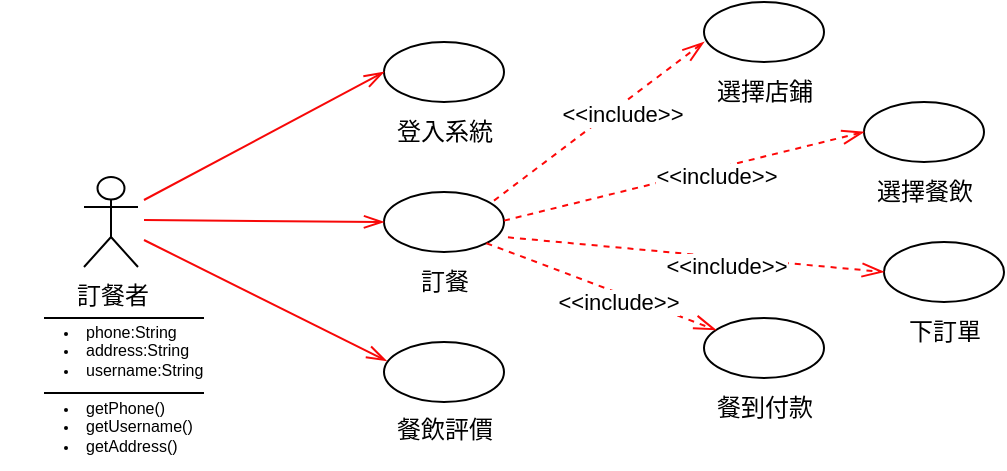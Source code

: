 <mxfile version="22.1.8" type="github">
  <diagram name="第 1 页" id="DvLXVlTdPtGEHAt6glur">
    <mxGraphModel dx="1422" dy="306" grid="1" gridSize="10" guides="1" tooltips="1" connect="1" arrows="0" fold="1" page="1" pageScale="1" pageWidth="827" pageHeight="1169" math="0" shadow="0">
      <root>
        <mxCell id="0" />
        <mxCell id="1" parent="0" />
        <mxCell id="kKIJfFuoOPFyUezEtYdb-1" value="訂餐者" style="shape=umlActor;verticalLabelPosition=bottom;verticalAlign=top;html=1;outlineConnect=0;" parent="1" vertex="1">
          <mxGeometry x="20" y="98.5" width="27" height="45" as="geometry" />
        </mxCell>
        <mxCell id="kKIJfFuoOPFyUezEtYdb-2" value="" style="ellipse;whiteSpace=wrap;html=1;" parent="1" vertex="1">
          <mxGeometry x="170" y="31" width="60" height="30" as="geometry" />
        </mxCell>
        <mxCell id="kKIJfFuoOPFyUezEtYdb-5" value="訂餐" style="text;html=1;align=center;verticalAlign=middle;resizable=0;points=[];autosize=1;strokeColor=none;fillColor=none;" parent="1" vertex="1">
          <mxGeometry x="175" y="136" width="50" height="30" as="geometry" />
        </mxCell>
        <mxCell id="kKIJfFuoOPFyUezEtYdb-6" value="登入系統" style="text;html=1;align=center;verticalAlign=middle;resizable=0;points=[];autosize=1;strokeColor=none;fillColor=none;" parent="1" vertex="1">
          <mxGeometry x="165" y="61" width="70" height="30" as="geometry" />
        </mxCell>
        <mxCell id="kKIJfFuoOPFyUezEtYdb-7" value="餐飲評價" style="text;html=1;align=center;verticalAlign=middle;resizable=0;points=[];autosize=1;strokeColor=none;fillColor=none;" parent="1" vertex="1">
          <mxGeometry x="165" y="210" width="70" height="30" as="geometry" />
        </mxCell>
        <mxCell id="kKIJfFuoOPFyUezEtYdb-8" value="" style="ellipse;whiteSpace=wrap;html=1;" parent="1" vertex="1">
          <mxGeometry x="170" y="106" width="60" height="30" as="geometry" />
        </mxCell>
        <mxCell id="kKIJfFuoOPFyUezEtYdb-9" value="" style="ellipse;whiteSpace=wrap;html=1;" parent="1" vertex="1">
          <mxGeometry x="170" y="181" width="60" height="30" as="geometry" />
        </mxCell>
        <mxCell id="kKIJfFuoOPFyUezEtYdb-10" value="" style="ellipse;whiteSpace=wrap;html=1;" parent="1" vertex="1">
          <mxGeometry x="330" y="11" width="60" height="30" as="geometry" />
        </mxCell>
        <mxCell id="kKIJfFuoOPFyUezEtYdb-11" value="" style="ellipse;whiteSpace=wrap;html=1;" parent="1" vertex="1">
          <mxGeometry x="410" y="61" width="60" height="30" as="geometry" />
        </mxCell>
        <mxCell id="kKIJfFuoOPFyUezEtYdb-12" value="" style="ellipse;whiteSpace=wrap;html=1;" parent="1" vertex="1">
          <mxGeometry x="420" y="131" width="60" height="30" as="geometry" />
        </mxCell>
        <mxCell id="kKIJfFuoOPFyUezEtYdb-13" value="" style="ellipse;whiteSpace=wrap;html=1;" parent="1" vertex="1">
          <mxGeometry x="330" y="169" width="60" height="30" as="geometry" />
        </mxCell>
        <mxCell id="kKIJfFuoOPFyUezEtYdb-14" value="選擇店鋪" style="text;html=1;align=center;verticalAlign=middle;resizable=0;points=[];autosize=1;strokeColor=none;fillColor=none;" parent="1" vertex="1">
          <mxGeometry x="325" y="41" width="70" height="30" as="geometry" />
        </mxCell>
        <mxCell id="kKIJfFuoOPFyUezEtYdb-15" value="選擇餐飲" style="text;html=1;align=center;verticalAlign=middle;resizable=0;points=[];autosize=1;strokeColor=none;fillColor=none;" parent="1" vertex="1">
          <mxGeometry x="405" y="91" width="70" height="30" as="geometry" />
        </mxCell>
        <mxCell id="kKIJfFuoOPFyUezEtYdb-16" value="下訂單" style="text;html=1;align=center;verticalAlign=middle;resizable=0;points=[];autosize=1;strokeColor=none;fillColor=none;" parent="1" vertex="1">
          <mxGeometry x="420" y="161" width="60" height="30" as="geometry" />
        </mxCell>
        <mxCell id="kKIJfFuoOPFyUezEtYdb-17" value="餐到付款" style="text;html=1;align=center;verticalAlign=middle;resizable=0;points=[];autosize=1;strokeColor=none;fillColor=none;" parent="1" vertex="1">
          <mxGeometry x="325" y="199" width="70" height="30" as="geometry" />
        </mxCell>
        <mxCell id="kKIJfFuoOPFyUezEtYdb-18" value="&amp;lt;&amp;lt;include&amp;gt;&amp;gt;" style="endArrow=openThin;endSize=9;dashed=1;html=1;rounded=0;strokeColor=#fd0808;endFill=0;strokeWidth=1;entryX=0;entryY=0.5;entryDx=0;entryDy=0;" parent="1" target="kKIJfFuoOPFyUezEtYdb-11" edge="1">
          <mxGeometry x="0.167" y="-4" width="160" relative="1" as="geometry">
            <mxPoint x="230" y="120.31" as="sourcePoint" />
            <mxPoint x="400" y="81" as="targetPoint" />
            <mxPoint as="offset" />
          </mxGeometry>
        </mxCell>
        <mxCell id="kKIJfFuoOPFyUezEtYdb-19" value="&amp;lt;&amp;lt;include&amp;gt;&amp;gt;" style="endArrow=openThin;endSize=9;dashed=1;html=1;rounded=0;strokeColor=#fd0808;endFill=0;strokeWidth=1;exitX=1.033;exitY=0.756;exitDx=0;exitDy=0;exitPerimeter=0;entryX=0;entryY=0.5;entryDx=0;entryDy=0;" parent="1" source="kKIJfFuoOPFyUezEtYdb-8" target="kKIJfFuoOPFyUezEtYdb-12" edge="1">
          <mxGeometry x="0.167" y="-4" width="160" relative="1" as="geometry">
            <mxPoint x="240" y="130.31" as="sourcePoint" />
            <mxPoint x="410" y="151" as="targetPoint" />
            <mxPoint as="offset" />
          </mxGeometry>
        </mxCell>
        <mxCell id="kKIJfFuoOPFyUezEtYdb-20" value="&amp;lt;&amp;lt;include&amp;gt;&amp;gt;" style="endArrow=openThin;endSize=9;dashed=1;html=1;rounded=0;strokeColor=#fd0808;endFill=0;strokeWidth=1;entryX=0;entryY=0.667;entryDx=0;entryDy=0;entryPerimeter=0;" parent="1" target="kKIJfFuoOPFyUezEtYdb-10" edge="1">
          <mxGeometry x="0.167" y="-4" width="160" relative="1" as="geometry">
            <mxPoint x="225" y="110.31" as="sourcePoint" />
            <mxPoint x="395" y="71" as="targetPoint" />
            <mxPoint as="offset" />
          </mxGeometry>
        </mxCell>
        <mxCell id="kKIJfFuoOPFyUezEtYdb-21" value="&amp;lt;&amp;lt;include&amp;gt;&amp;gt;" style="endArrow=openThin;endSize=9;dashed=1;html=1;rounded=0;strokeColor=#fd0808;endFill=0;strokeWidth=1;exitX=1;exitY=1;exitDx=0;exitDy=0;" parent="1" source="kKIJfFuoOPFyUezEtYdb-8" target="kKIJfFuoOPFyUezEtYdb-13" edge="1">
          <mxGeometry x="0.167" y="-4" width="160" relative="1" as="geometry">
            <mxPoint x="260" y="150.31" as="sourcePoint" />
            <mxPoint x="430" y="111" as="targetPoint" />
            <mxPoint as="offset" />
          </mxGeometry>
        </mxCell>
        <mxCell id="kKIJfFuoOPFyUezEtYdb-22" value="" style="endArrow=openThin;endFill=0;endSize=8;html=1;rounded=0;strokeColor=#f70808;entryX=0;entryY=0.5;entryDx=0;entryDy=0;" parent="1" target="kKIJfFuoOPFyUezEtYdb-8" edge="1">
          <mxGeometry width="160" relative="1" as="geometry">
            <mxPoint x="50" y="120" as="sourcePoint" />
            <mxPoint x="150" y="120" as="targetPoint" />
          </mxGeometry>
        </mxCell>
        <mxCell id="kKIJfFuoOPFyUezEtYdb-23" value="" style="endArrow=openThin;endFill=0;endSize=8;html=1;rounded=0;strokeColor=#f70808;entryX=0;entryY=0.5;entryDx=0;entryDy=0;" parent="1" target="kKIJfFuoOPFyUezEtYdb-2" edge="1">
          <mxGeometry width="160" relative="1" as="geometry">
            <mxPoint x="50" y="110" as="sourcePoint" />
            <mxPoint x="160.732" y="147.243" as="targetPoint" />
          </mxGeometry>
        </mxCell>
        <mxCell id="kKIJfFuoOPFyUezEtYdb-24" value="" style="endArrow=openThin;endFill=0;endSize=8;html=1;rounded=0;strokeColor=#f70808;entryX=0.021;entryY=0.316;entryDx=0;entryDy=0;entryPerimeter=0;" parent="1" target="kKIJfFuoOPFyUezEtYdb-9" edge="1">
          <mxGeometry width="160" relative="1" as="geometry">
            <mxPoint x="50" y="130" as="sourcePoint" />
            <mxPoint x="161" y="199.99" as="targetPoint" />
          </mxGeometry>
        </mxCell>
        <mxCell id="kKIJfFuoOPFyUezEtYdb-27" value="" style="endArrow=none;endFill=0;endSize=12;html=1;rounded=0;edgeStyle=orthogonalEdgeStyle;" parent="1" edge="1">
          <mxGeometry width="160" relative="1" as="geometry">
            <mxPoint y="169" as="sourcePoint" />
            <mxPoint x="80" y="169" as="targetPoint" />
          </mxGeometry>
        </mxCell>
        <mxCell id="kKIJfFuoOPFyUezEtYdb-29" value="" style="endArrow=none;endFill=0;endSize=12;html=1;rounded=0;edgeStyle=orthogonalEdgeStyle;" parent="1" edge="1">
          <mxGeometry width="160" relative="1" as="geometry">
            <mxPoint y="206.5" as="sourcePoint" />
            <mxPoint x="80" y="206.5" as="targetPoint" />
          </mxGeometry>
        </mxCell>
        <mxCell id="kKIJfFuoOPFyUezEtYdb-3" value="&lt;ul style=&quot;font-size: 8px;&quot;&gt;&lt;li&gt;phone:String&lt;/li&gt;&lt;li&gt;address:String&lt;/li&gt;&lt;li&gt;username:String&lt;/li&gt;&lt;/ul&gt;" style="text;strokeColor=none;fillColor=none;html=1;whiteSpace=wrap;verticalAlign=middle;overflow=hidden;" vertex="1" parent="1">
          <mxGeometry x="-21.5" y="161" width="101.5" height="45.5" as="geometry" />
        </mxCell>
        <mxCell id="kKIJfFuoOPFyUezEtYdb-25" value="&lt;ul style=&quot;font-size: 8px;&quot;&gt;&lt;li&gt;getPhone()&lt;/li&gt;&lt;li&gt;getUsername()&lt;/li&gt;&lt;li style=&quot;border-color: var(--border-color);&quot;&gt;getAddress()&lt;/li&gt;&lt;/ul&gt;" style="text;strokeColor=none;fillColor=none;html=1;whiteSpace=wrap;verticalAlign=middle;overflow=hidden;" vertex="1" parent="1">
          <mxGeometry x="-21.5" y="199" width="101.5" height="45.5" as="geometry" />
        </mxCell>
      </root>
    </mxGraphModel>
  </diagram>
</mxfile>
